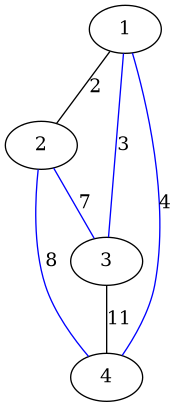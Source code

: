 @startdot
graph graf {
1 -- 2 [label=2];
1 -- 3 [label=3, color=Blue];
1 -- 4 [label=4, color=Blue];
2 -- 3 [label=7, color=Blue];
2 -- 4 [label=8, color=Blue];
3 -- 4 [label=11];
}
@enddot